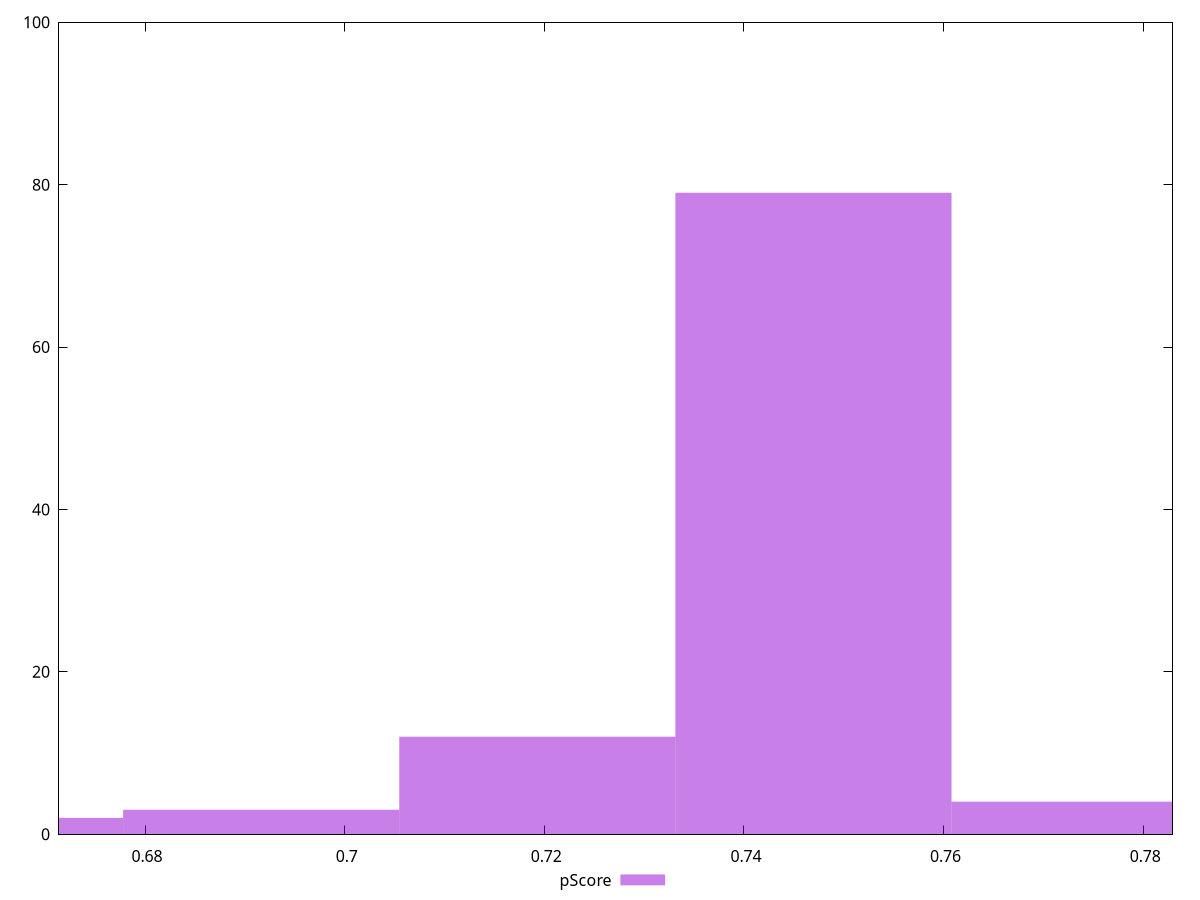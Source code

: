 reset

$pScore <<EOF
0.7469609095378911 79
0.6916304717943437 3
0.7192956906661174 12
0.7746261284096648 4
0.6639652529225699 2
EOF

set key outside below
set boxwidth 0.027665218871773745
set xrange [0.6713716666669481:0.7829349999999007]
set yrange [0:100]
set trange [0:100]
set style fill transparent solid 0.5 noborder
set terminal svg size 640, 490 enhanced background rgb 'white'
set output "report_00015_2021-02-09T16-11-33.973Z/uses-rel-preconnect/samples/pages+cached/pScore/histogram.svg"

plot $pScore title "pScore" with boxes

reset
